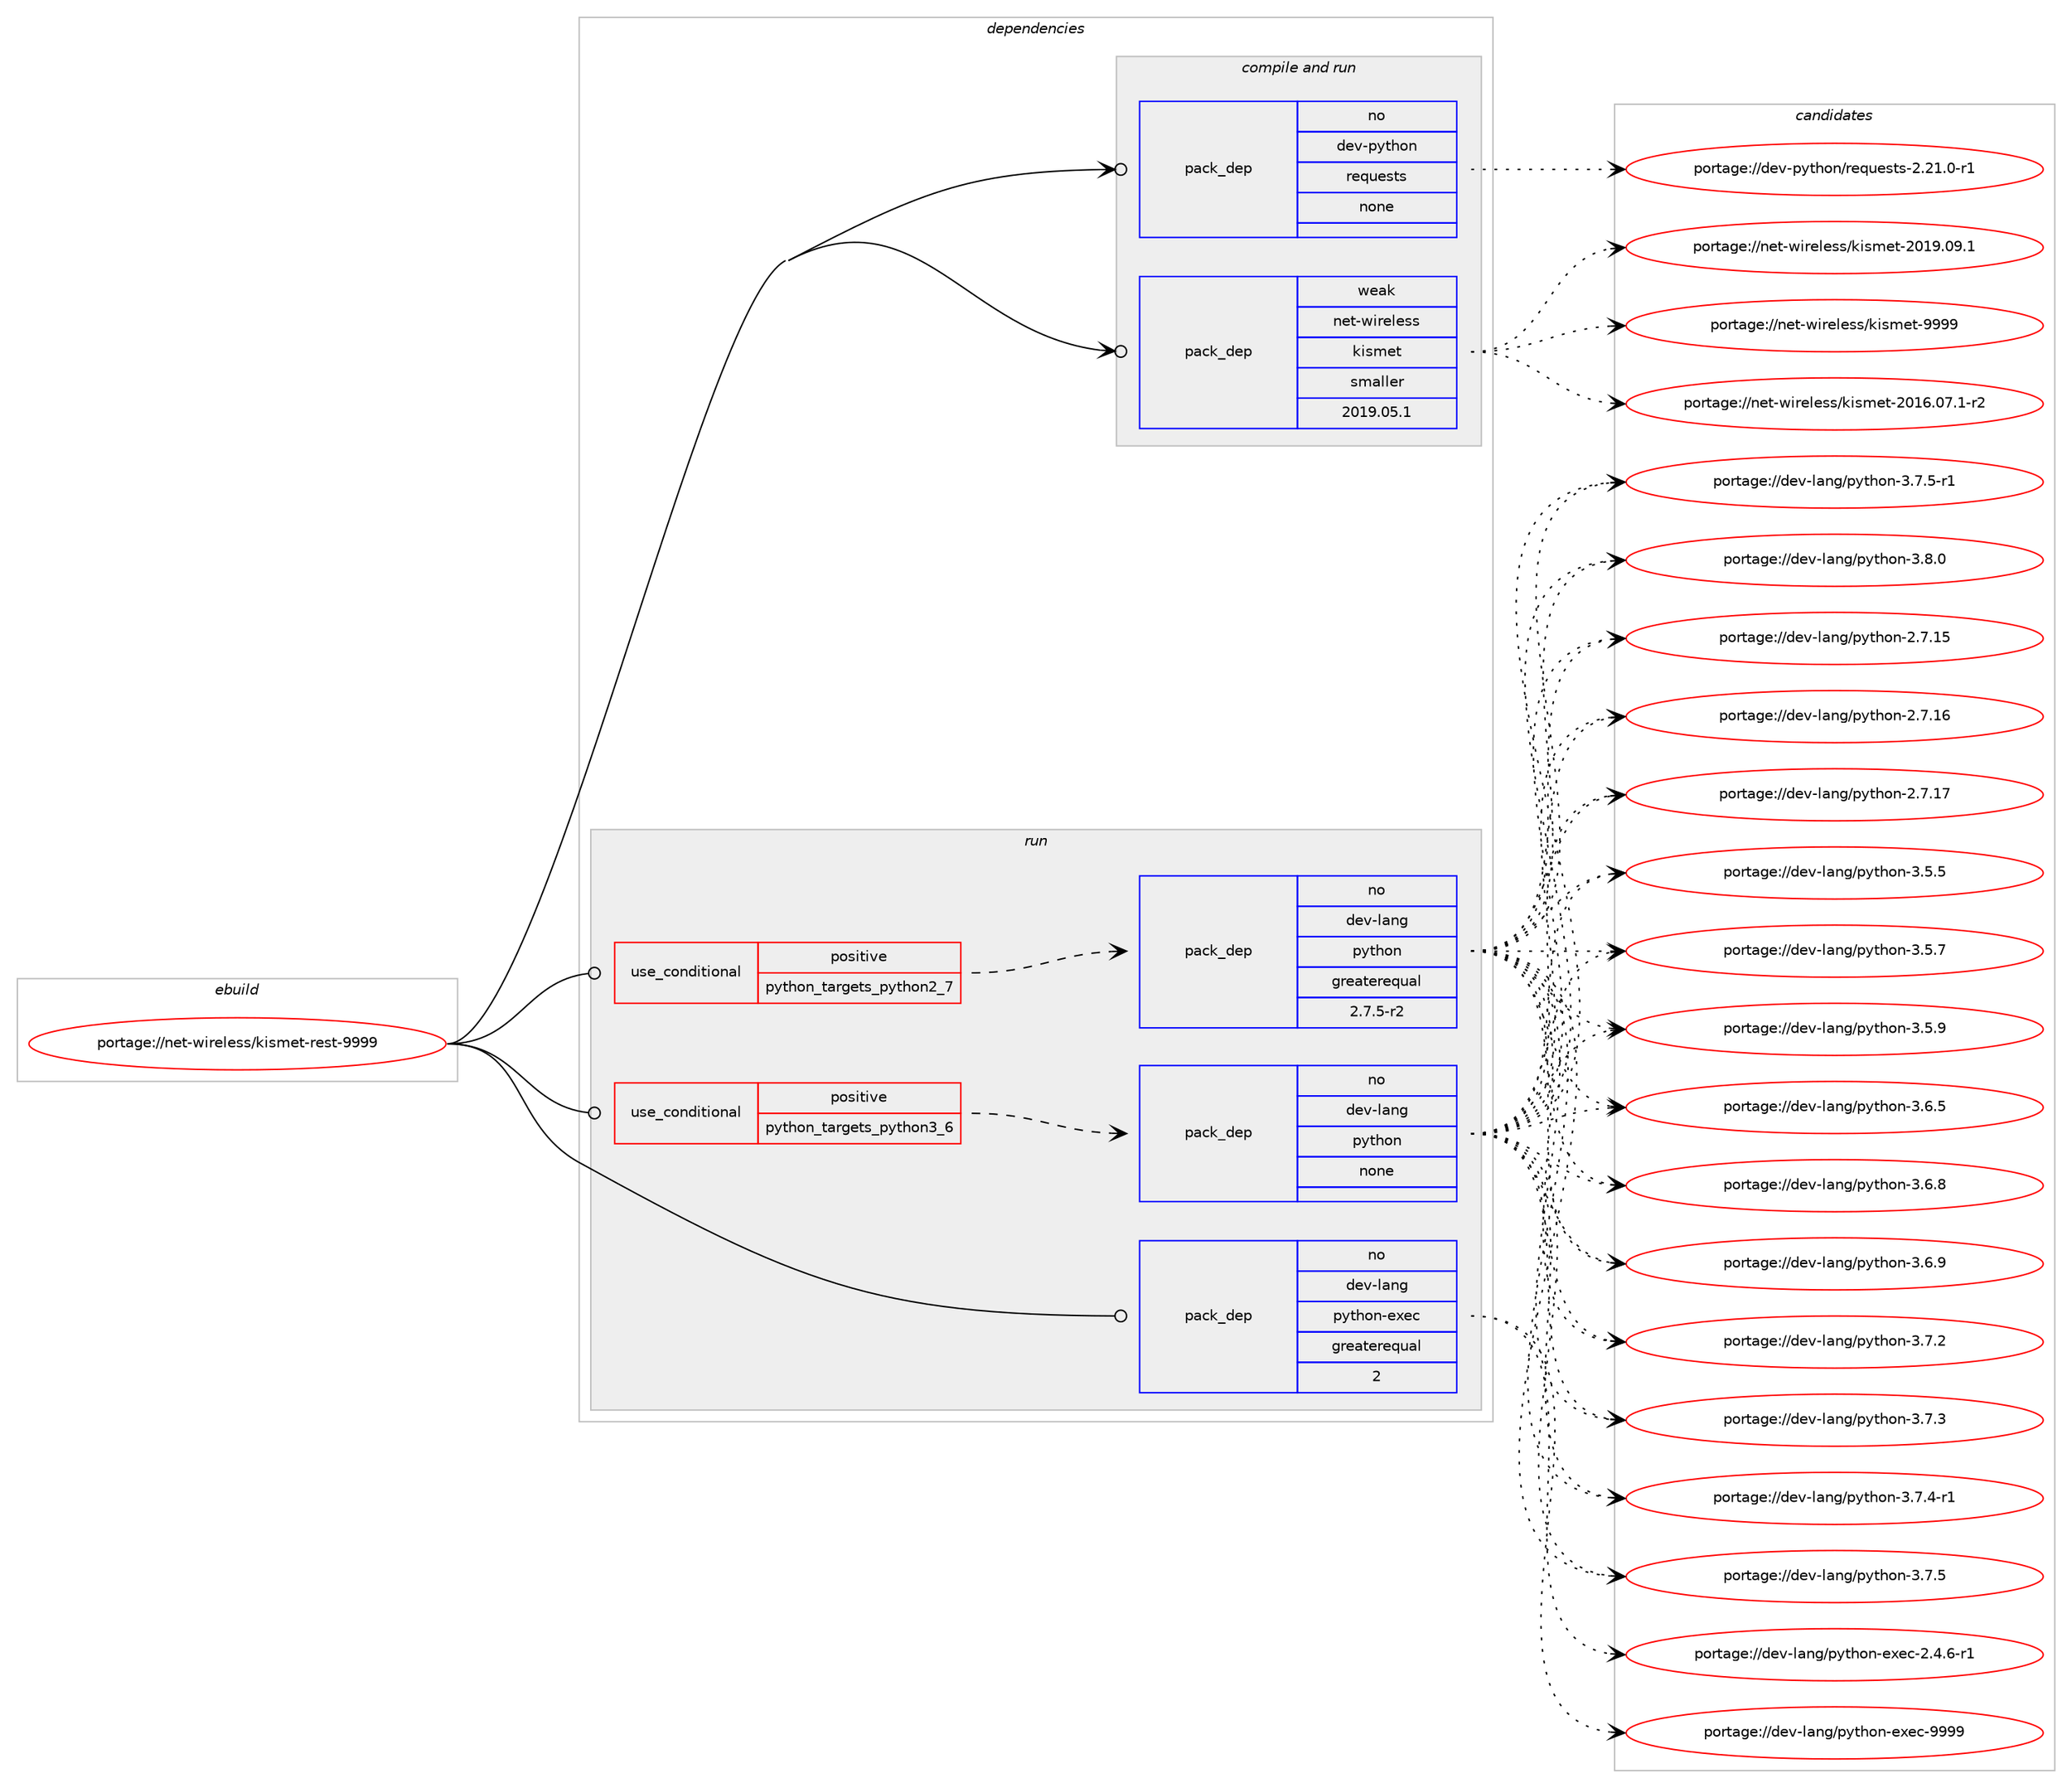 digraph prolog {

# *************
# Graph options
# *************

newrank=true;
concentrate=true;
compound=true;
graph [rankdir=LR,fontname=Helvetica,fontsize=10,ranksep=1.5];#, ranksep=2.5, nodesep=0.2];
edge  [arrowhead=vee];
node  [fontname=Helvetica,fontsize=10];

# **********
# The ebuild
# **********

subgraph cluster_leftcol {
color=gray;
rank=same;
label=<<i>ebuild</i>>;
id [label="portage://net-wireless/kismet-rest-9999", color=red, width=4, href="../net-wireless/kismet-rest-9999.svg"];
}

# ****************
# The dependencies
# ****************

subgraph cluster_midcol {
color=gray;
label=<<i>dependencies</i>>;
subgraph cluster_compile {
fillcolor="#eeeeee";
style=filled;
label=<<i>compile</i>>;
}
subgraph cluster_compileandrun {
fillcolor="#eeeeee";
style=filled;
label=<<i>compile and run</i>>;
subgraph pack276910 {
dependency377877 [label=<<TABLE BORDER="0" CELLBORDER="1" CELLSPACING="0" CELLPADDING="4" WIDTH="220"><TR><TD ROWSPAN="6" CELLPADDING="30">pack_dep</TD></TR><TR><TD WIDTH="110">no</TD></TR><TR><TD>dev-python</TD></TR><TR><TD>requests</TD></TR><TR><TD>none</TD></TR><TR><TD></TD></TR></TABLE>>, shape=none, color=blue];
}
id:e -> dependency377877:w [weight=20,style="solid",arrowhead="odotvee"];
subgraph pack276911 {
dependency377878 [label=<<TABLE BORDER="0" CELLBORDER="1" CELLSPACING="0" CELLPADDING="4" WIDTH="220"><TR><TD ROWSPAN="6" CELLPADDING="30">pack_dep</TD></TR><TR><TD WIDTH="110">weak</TD></TR><TR><TD>net-wireless</TD></TR><TR><TD>kismet</TD></TR><TR><TD>smaller</TD></TR><TR><TD>2019.05.1</TD></TR></TABLE>>, shape=none, color=blue];
}
id:e -> dependency377878:w [weight=20,style="solid",arrowhead="odotvee"];
}
subgraph cluster_run {
fillcolor="#eeeeee";
style=filled;
label=<<i>run</i>>;
subgraph cond94566 {
dependency377879 [label=<<TABLE BORDER="0" CELLBORDER="1" CELLSPACING="0" CELLPADDING="4"><TR><TD ROWSPAN="3" CELLPADDING="10">use_conditional</TD></TR><TR><TD>positive</TD></TR><TR><TD>python_targets_python2_7</TD></TR></TABLE>>, shape=none, color=red];
subgraph pack276912 {
dependency377880 [label=<<TABLE BORDER="0" CELLBORDER="1" CELLSPACING="0" CELLPADDING="4" WIDTH="220"><TR><TD ROWSPAN="6" CELLPADDING="30">pack_dep</TD></TR><TR><TD WIDTH="110">no</TD></TR><TR><TD>dev-lang</TD></TR><TR><TD>python</TD></TR><TR><TD>greaterequal</TD></TR><TR><TD>2.7.5-r2</TD></TR></TABLE>>, shape=none, color=blue];
}
dependency377879:e -> dependency377880:w [weight=20,style="dashed",arrowhead="vee"];
}
id:e -> dependency377879:w [weight=20,style="solid",arrowhead="odot"];
subgraph cond94567 {
dependency377881 [label=<<TABLE BORDER="0" CELLBORDER="1" CELLSPACING="0" CELLPADDING="4"><TR><TD ROWSPAN="3" CELLPADDING="10">use_conditional</TD></TR><TR><TD>positive</TD></TR><TR><TD>python_targets_python3_6</TD></TR></TABLE>>, shape=none, color=red];
subgraph pack276913 {
dependency377882 [label=<<TABLE BORDER="0" CELLBORDER="1" CELLSPACING="0" CELLPADDING="4" WIDTH="220"><TR><TD ROWSPAN="6" CELLPADDING="30">pack_dep</TD></TR><TR><TD WIDTH="110">no</TD></TR><TR><TD>dev-lang</TD></TR><TR><TD>python</TD></TR><TR><TD>none</TD></TR><TR><TD></TD></TR></TABLE>>, shape=none, color=blue];
}
dependency377881:e -> dependency377882:w [weight=20,style="dashed",arrowhead="vee"];
}
id:e -> dependency377881:w [weight=20,style="solid",arrowhead="odot"];
subgraph pack276914 {
dependency377883 [label=<<TABLE BORDER="0" CELLBORDER="1" CELLSPACING="0" CELLPADDING="4" WIDTH="220"><TR><TD ROWSPAN="6" CELLPADDING="30">pack_dep</TD></TR><TR><TD WIDTH="110">no</TD></TR><TR><TD>dev-lang</TD></TR><TR><TD>python-exec</TD></TR><TR><TD>greaterequal</TD></TR><TR><TD>2</TD></TR></TABLE>>, shape=none, color=blue];
}
id:e -> dependency377883:w [weight=20,style="solid",arrowhead="odot"];
}
}

# **************
# The candidates
# **************

subgraph cluster_choices {
rank=same;
color=gray;
label=<<i>candidates</i>>;

subgraph choice276910 {
color=black;
nodesep=1;
choiceportage1001011184511212111610411111047114101113117101115116115455046504946484511449 [label="portage://dev-python/requests-2.21.0-r1", color=red, width=4,href="../dev-python/requests-2.21.0-r1.svg"];
dependency377877:e -> choiceportage1001011184511212111610411111047114101113117101115116115455046504946484511449:w [style=dotted,weight="100"];
}
subgraph choice276911 {
color=black;
nodesep=1;
choiceportage1101011164511910511410110810111511547107105115109101116455048495446485546494511450 [label="portage://net-wireless/kismet-2016.07.1-r2", color=red, width=4,href="../net-wireless/kismet-2016.07.1-r2.svg"];
choiceportage110101116451191051141011081011151154710710511510910111645504849574648574649 [label="portage://net-wireless/kismet-2019.09.1", color=red, width=4,href="../net-wireless/kismet-2019.09.1.svg"];
choiceportage11010111645119105114101108101115115471071051151091011164557575757 [label="portage://net-wireless/kismet-9999", color=red, width=4,href="../net-wireless/kismet-9999.svg"];
dependency377878:e -> choiceportage1101011164511910511410110810111511547107105115109101116455048495446485546494511450:w [style=dotted,weight="100"];
dependency377878:e -> choiceportage110101116451191051141011081011151154710710511510910111645504849574648574649:w [style=dotted,weight="100"];
dependency377878:e -> choiceportage11010111645119105114101108101115115471071051151091011164557575757:w [style=dotted,weight="100"];
}
subgraph choice276912 {
color=black;
nodesep=1;
choiceportage10010111845108971101034711212111610411111045504655464953 [label="portage://dev-lang/python-2.7.15", color=red, width=4,href="../dev-lang/python-2.7.15.svg"];
choiceportage10010111845108971101034711212111610411111045504655464954 [label="portage://dev-lang/python-2.7.16", color=red, width=4,href="../dev-lang/python-2.7.16.svg"];
choiceportage10010111845108971101034711212111610411111045504655464955 [label="portage://dev-lang/python-2.7.17", color=red, width=4,href="../dev-lang/python-2.7.17.svg"];
choiceportage100101118451089711010347112121116104111110455146534653 [label="portage://dev-lang/python-3.5.5", color=red, width=4,href="../dev-lang/python-3.5.5.svg"];
choiceportage100101118451089711010347112121116104111110455146534655 [label="portage://dev-lang/python-3.5.7", color=red, width=4,href="../dev-lang/python-3.5.7.svg"];
choiceportage100101118451089711010347112121116104111110455146534657 [label="portage://dev-lang/python-3.5.9", color=red, width=4,href="../dev-lang/python-3.5.9.svg"];
choiceportage100101118451089711010347112121116104111110455146544653 [label="portage://dev-lang/python-3.6.5", color=red, width=4,href="../dev-lang/python-3.6.5.svg"];
choiceportage100101118451089711010347112121116104111110455146544656 [label="portage://dev-lang/python-3.6.8", color=red, width=4,href="../dev-lang/python-3.6.8.svg"];
choiceportage100101118451089711010347112121116104111110455146544657 [label="portage://dev-lang/python-3.6.9", color=red, width=4,href="../dev-lang/python-3.6.9.svg"];
choiceportage100101118451089711010347112121116104111110455146554650 [label="portage://dev-lang/python-3.7.2", color=red, width=4,href="../dev-lang/python-3.7.2.svg"];
choiceportage100101118451089711010347112121116104111110455146554651 [label="portage://dev-lang/python-3.7.3", color=red, width=4,href="../dev-lang/python-3.7.3.svg"];
choiceportage1001011184510897110103471121211161041111104551465546524511449 [label="portage://dev-lang/python-3.7.4-r1", color=red, width=4,href="../dev-lang/python-3.7.4-r1.svg"];
choiceportage100101118451089711010347112121116104111110455146554653 [label="portage://dev-lang/python-3.7.5", color=red, width=4,href="../dev-lang/python-3.7.5.svg"];
choiceportage1001011184510897110103471121211161041111104551465546534511449 [label="portage://dev-lang/python-3.7.5-r1", color=red, width=4,href="../dev-lang/python-3.7.5-r1.svg"];
choiceportage100101118451089711010347112121116104111110455146564648 [label="portage://dev-lang/python-3.8.0", color=red, width=4,href="../dev-lang/python-3.8.0.svg"];
dependency377880:e -> choiceportage10010111845108971101034711212111610411111045504655464953:w [style=dotted,weight="100"];
dependency377880:e -> choiceportage10010111845108971101034711212111610411111045504655464954:w [style=dotted,weight="100"];
dependency377880:e -> choiceportage10010111845108971101034711212111610411111045504655464955:w [style=dotted,weight="100"];
dependency377880:e -> choiceportage100101118451089711010347112121116104111110455146534653:w [style=dotted,weight="100"];
dependency377880:e -> choiceportage100101118451089711010347112121116104111110455146534655:w [style=dotted,weight="100"];
dependency377880:e -> choiceportage100101118451089711010347112121116104111110455146534657:w [style=dotted,weight="100"];
dependency377880:e -> choiceportage100101118451089711010347112121116104111110455146544653:w [style=dotted,weight="100"];
dependency377880:e -> choiceportage100101118451089711010347112121116104111110455146544656:w [style=dotted,weight="100"];
dependency377880:e -> choiceportage100101118451089711010347112121116104111110455146544657:w [style=dotted,weight="100"];
dependency377880:e -> choiceportage100101118451089711010347112121116104111110455146554650:w [style=dotted,weight="100"];
dependency377880:e -> choiceportage100101118451089711010347112121116104111110455146554651:w [style=dotted,weight="100"];
dependency377880:e -> choiceportage1001011184510897110103471121211161041111104551465546524511449:w [style=dotted,weight="100"];
dependency377880:e -> choiceportage100101118451089711010347112121116104111110455146554653:w [style=dotted,weight="100"];
dependency377880:e -> choiceportage1001011184510897110103471121211161041111104551465546534511449:w [style=dotted,weight="100"];
dependency377880:e -> choiceportage100101118451089711010347112121116104111110455146564648:w [style=dotted,weight="100"];
}
subgraph choice276913 {
color=black;
nodesep=1;
choiceportage10010111845108971101034711212111610411111045504655464953 [label="portage://dev-lang/python-2.7.15", color=red, width=4,href="../dev-lang/python-2.7.15.svg"];
choiceportage10010111845108971101034711212111610411111045504655464954 [label="portage://dev-lang/python-2.7.16", color=red, width=4,href="../dev-lang/python-2.7.16.svg"];
choiceportage10010111845108971101034711212111610411111045504655464955 [label="portage://dev-lang/python-2.7.17", color=red, width=4,href="../dev-lang/python-2.7.17.svg"];
choiceportage100101118451089711010347112121116104111110455146534653 [label="portage://dev-lang/python-3.5.5", color=red, width=4,href="../dev-lang/python-3.5.5.svg"];
choiceportage100101118451089711010347112121116104111110455146534655 [label="portage://dev-lang/python-3.5.7", color=red, width=4,href="../dev-lang/python-3.5.7.svg"];
choiceportage100101118451089711010347112121116104111110455146534657 [label="portage://dev-lang/python-3.5.9", color=red, width=4,href="../dev-lang/python-3.5.9.svg"];
choiceportage100101118451089711010347112121116104111110455146544653 [label="portage://dev-lang/python-3.6.5", color=red, width=4,href="../dev-lang/python-3.6.5.svg"];
choiceportage100101118451089711010347112121116104111110455146544656 [label="portage://dev-lang/python-3.6.8", color=red, width=4,href="../dev-lang/python-3.6.8.svg"];
choiceportage100101118451089711010347112121116104111110455146544657 [label="portage://dev-lang/python-3.6.9", color=red, width=4,href="../dev-lang/python-3.6.9.svg"];
choiceportage100101118451089711010347112121116104111110455146554650 [label="portage://dev-lang/python-3.7.2", color=red, width=4,href="../dev-lang/python-3.7.2.svg"];
choiceportage100101118451089711010347112121116104111110455146554651 [label="portage://dev-lang/python-3.7.3", color=red, width=4,href="../dev-lang/python-3.7.3.svg"];
choiceportage1001011184510897110103471121211161041111104551465546524511449 [label="portage://dev-lang/python-3.7.4-r1", color=red, width=4,href="../dev-lang/python-3.7.4-r1.svg"];
choiceportage100101118451089711010347112121116104111110455146554653 [label="portage://dev-lang/python-3.7.5", color=red, width=4,href="../dev-lang/python-3.7.5.svg"];
choiceportage1001011184510897110103471121211161041111104551465546534511449 [label="portage://dev-lang/python-3.7.5-r1", color=red, width=4,href="../dev-lang/python-3.7.5-r1.svg"];
choiceportage100101118451089711010347112121116104111110455146564648 [label="portage://dev-lang/python-3.8.0", color=red, width=4,href="../dev-lang/python-3.8.0.svg"];
dependency377882:e -> choiceportage10010111845108971101034711212111610411111045504655464953:w [style=dotted,weight="100"];
dependency377882:e -> choiceportage10010111845108971101034711212111610411111045504655464954:w [style=dotted,weight="100"];
dependency377882:e -> choiceportage10010111845108971101034711212111610411111045504655464955:w [style=dotted,weight="100"];
dependency377882:e -> choiceportage100101118451089711010347112121116104111110455146534653:w [style=dotted,weight="100"];
dependency377882:e -> choiceportage100101118451089711010347112121116104111110455146534655:w [style=dotted,weight="100"];
dependency377882:e -> choiceportage100101118451089711010347112121116104111110455146534657:w [style=dotted,weight="100"];
dependency377882:e -> choiceportage100101118451089711010347112121116104111110455146544653:w [style=dotted,weight="100"];
dependency377882:e -> choiceportage100101118451089711010347112121116104111110455146544656:w [style=dotted,weight="100"];
dependency377882:e -> choiceportage100101118451089711010347112121116104111110455146544657:w [style=dotted,weight="100"];
dependency377882:e -> choiceportage100101118451089711010347112121116104111110455146554650:w [style=dotted,weight="100"];
dependency377882:e -> choiceportage100101118451089711010347112121116104111110455146554651:w [style=dotted,weight="100"];
dependency377882:e -> choiceportage1001011184510897110103471121211161041111104551465546524511449:w [style=dotted,weight="100"];
dependency377882:e -> choiceportage100101118451089711010347112121116104111110455146554653:w [style=dotted,weight="100"];
dependency377882:e -> choiceportage1001011184510897110103471121211161041111104551465546534511449:w [style=dotted,weight="100"];
dependency377882:e -> choiceportage100101118451089711010347112121116104111110455146564648:w [style=dotted,weight="100"];
}
subgraph choice276914 {
color=black;
nodesep=1;
choiceportage10010111845108971101034711212111610411111045101120101994550465246544511449 [label="portage://dev-lang/python-exec-2.4.6-r1", color=red, width=4,href="../dev-lang/python-exec-2.4.6-r1.svg"];
choiceportage10010111845108971101034711212111610411111045101120101994557575757 [label="portage://dev-lang/python-exec-9999", color=red, width=4,href="../dev-lang/python-exec-9999.svg"];
dependency377883:e -> choiceportage10010111845108971101034711212111610411111045101120101994550465246544511449:w [style=dotted,weight="100"];
dependency377883:e -> choiceportage10010111845108971101034711212111610411111045101120101994557575757:w [style=dotted,weight="100"];
}
}

}
